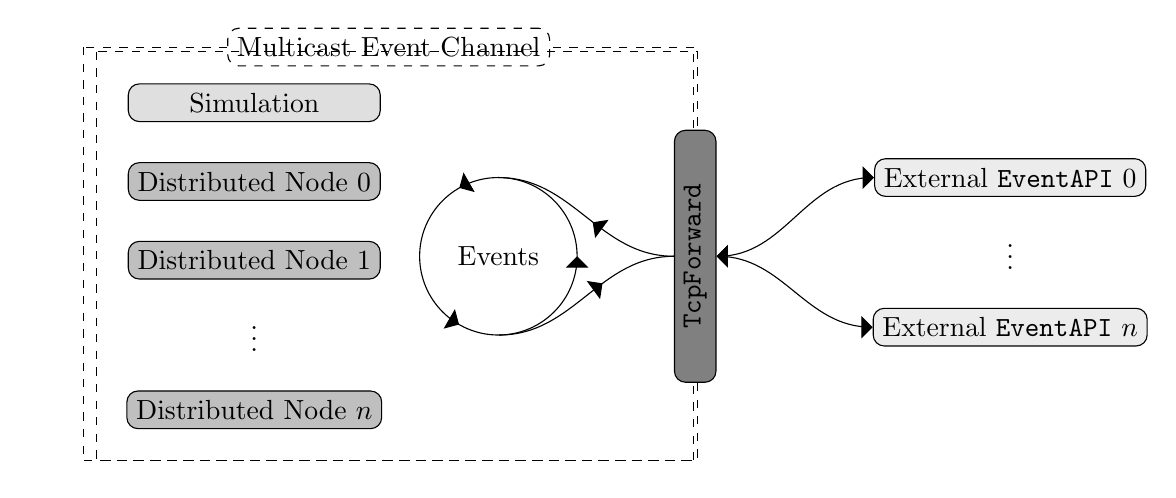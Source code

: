 \def\mcwidth{7.75}
\def\mcheight{5.25}
\tikzstyle{distnode} = [draw, rectangle, rounded corners, fill=gray!50, minimum width=3.2cm]
\tikzstyle{extnode} = [draw, rectangle, rounded corners, fill=gray!15, minimum width=3.2cm]
\tikzstyle{arrowed} = [->, bend right]
\pgfdeclarelayer{background}

\begin{tikzpicture}
    %\node (mc) [above of=tcp, xshift=-1.35cm, yshift=1.3cm] {Multicast Cloud};
    \node (mc) [draw, rectangle, rounded corners, dashed] {Multicast Event Channel};
    
    \draw[dashed]
        (mc.west) to (-0.5*\mcwidth,0)
        (-0.5*\mcwidth,0) to (-0.5*\mcwidth,-\mcheight)
        (-0.5*\mcwidth,-\mcheight) to (0.5*\mcwidth,-\mcheight)
        (0.5*\mcwidth,-\mcheight) to (0.5*\mcwidth,0)
        (0.5*\mcwidth,0) to (mc.east);

    \node (simulation) [distnode, fill=gray!25, below left of=mc, xshift=-1cm] {Simulation};
    \node (d1) [distnode, below of=simulation] {Distributed Node 0};
    \node (d2) [distnode, below of=d1] {Distributed Node 1};
    \node (dots) [below of=d2, yshift=.1cm] {$\vdots$};
    \node (d3) [distnode, below of=dots] {Distributed Node $n$};
    \node (tcp) [distnode, fill=gray, right of=d1, xshift=4.6cm, yshift=-.95cm, rotate=90] {\texttt{TcpForward}};

    \node (center) [left of=tcp, xshift=-1.5cm] {Events};
    \draw[decoration={markings, 
            mark=at position 0cm with {\arrow{triangle 90}},
            mark=at position 2.09cm with {\arrow{triangle 90}},
            mark=at position 4.19cm with {\arrow{triangle 90}}},
            postaction={decorate}] (center) circle (1cm);
    \draw[out=0, in=180, postaction={decorate}, decoration={markings, 
            mark=at position 1.5cm with {\arrow{triangle 90 reversed}}}]
         (center)+(0cm,1cm) to (tcp.north);
    \draw[out=0, in=180, postaction={decorate}, decoration={markings, 
            mark=at position 1.5cm with {\arrow{triangle 90}}}] (center)+(0.01cm,-1cm) to (tcp.north);
    \begin{pgfonlayer}{background}
        \path (simulation.west |- simulation.north)+(-.4,.4) node (a) {};
        \path (d3.south -| d3.east)+(4,-.4) node (c) {};
        \path[draw, dashed] (a) rectangle (c);
    \end{pgfonlayer}

    \node (e1) [extnode, right of=tcp, xshift=3cm, yshift=1cm] {External \texttt{EventAPI} 0};
    \node (dots2) [below of=e1, yshift=.1cm] {$\vdots$};
    \node (e3) [extnode, below of=dots2] {External \texttt{EventAPI} $n$};
    \path (e1.west) edge[<->, >=triangle 90, out=180, in=0] node {} (tcp.south);
    \path (e3.west) edge[<->, >=triangle 90, out=180, in=0] node {} (tcp.south);
\end{tikzpicture}
